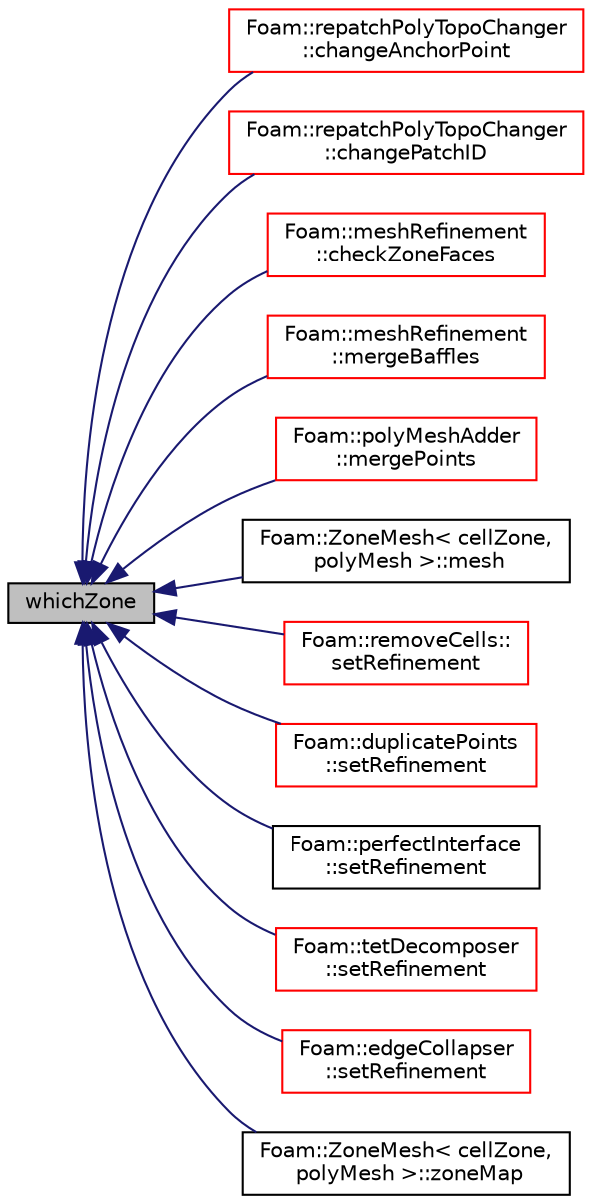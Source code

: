 digraph "whichZone"
{
  bgcolor="transparent";
  edge [fontname="Helvetica",fontsize="10",labelfontname="Helvetica",labelfontsize="10"];
  node [fontname="Helvetica",fontsize="10",shape=record];
  rankdir="LR";
  Node14 [label="whichZone",height=0.2,width=0.4,color="black", fillcolor="grey75", style="filled", fontcolor="black"];
  Node14 -> Node15 [dir="back",color="midnightblue",fontsize="10",style="solid",fontname="Helvetica"];
  Node15 [label="Foam::repatchPolyTopoChanger\l::changeAnchorPoint",height=0.2,width=0.4,color="red",URL="$a22501.html#a085eccc1946391439db822d350f1702e",tooltip="Change anchor point (zero&#39;th point of face) for a boundary face. "];
  Node14 -> Node17 [dir="back",color="midnightblue",fontsize="10",style="solid",fontname="Helvetica"];
  Node17 [label="Foam::repatchPolyTopoChanger\l::changePatchID",height=0.2,width=0.4,color="red",URL="$a22501.html#a0e422d65d38d06483bef5c596b607eb2",tooltip="Change patch ID for a boundary face. Note: patchID should be in new. "];
  Node14 -> Node25 [dir="back",color="midnightblue",fontsize="10",style="solid",fontname="Helvetica"];
  Node25 [label="Foam::meshRefinement\l::checkZoneFaces",height=0.2,width=0.4,color="red",URL="$a25857.html#a69edd794f65d8ec7521564ae653ccbac",tooltip="Debug helper: check faceZones are not on processor patches. "];
  Node14 -> Node27 [dir="back",color="midnightblue",fontsize="10",style="solid",fontname="Helvetica"];
  Node27 [label="Foam::meshRefinement\l::mergeBaffles",height=0.2,width=0.4,color="red",URL="$a25857.html#aa959f1ef1377d3a4eaac5ff099280e50",tooltip="Merge baffles. Gets pairs of faces. "];
  Node14 -> Node30 [dir="back",color="midnightblue",fontsize="10",style="solid",fontname="Helvetica"];
  Node30 [label="Foam::polyMeshAdder\l::mergePoints",height=0.2,width=0.4,color="red",URL="$a22353.html#a4a56041144898b62dd90a030e2143d1a",tooltip="Helper: Merge points. "];
  Node14 -> Node40 [dir="back",color="midnightblue",fontsize="10",style="solid",fontname="Helvetica"];
  Node40 [label="Foam::ZoneMesh\< cellZone,\l polyMesh \>::mesh",height=0.2,width=0.4,color="black",URL="$a28677.html#ac41d1bc48208a47ffceb25d417eea442",tooltip="Return the mesh reference. "];
  Node14 -> Node41 [dir="back",color="midnightblue",fontsize="10",style="solid",fontname="Helvetica"];
  Node41 [label="Foam::removeCells::\lsetRefinement",height=0.2,width=0.4,color="red",URL="$a22461.html#a1fa7db25391bd44913e7d03a77e2c45b",tooltip="Play commands into polyTopoChange to remove cells. "];
  Node14 -> Node52 [dir="back",color="midnightblue",fontsize="10",style="solid",fontname="Helvetica"];
  Node52 [label="Foam::duplicatePoints\l::setRefinement",height=0.2,width=0.4,color="red",URL="$a22397.html#a159a54964aa4001ff24e9fb05834750a",tooltip="Play commands into polyTopoChange to duplicate points. Gets. "];
  Node14 -> Node56 [dir="back",color="midnightblue",fontsize="10",style="solid",fontname="Helvetica"];
  Node56 [label="Foam::perfectInterface\l::setRefinement",height=0.2,width=0.4,color="black",URL="$a22333.html#a7253b581bef08b26159ea0e738a8883a",tooltip="Insert the layer addition/removal instructions. "];
  Node14 -> Node57 [dir="back",color="midnightblue",fontsize="10",style="solid",fontname="Helvetica"];
  Node57 [label="Foam::tetDecomposer\l::setRefinement",height=0.2,width=0.4,color="red",URL="$a22489.html#aeb1123afb6f39d7eb332698e53fc5610",tooltip="Insert all changes into meshMod to convert the polyMesh into. "];
  Node14 -> Node60 [dir="back",color="midnightblue",fontsize="10",style="solid",fontname="Helvetica"];
  Node60 [label="Foam::edgeCollapser\l::setRefinement",height=0.2,width=0.4,color="red",URL="$a22401.html#a788f5a11a20efd0f4a6a8ab78be4efeb",tooltip="Play commands into polyTopoChange to create mesh. "];
  Node14 -> Node62 [dir="back",color="midnightblue",fontsize="10",style="solid",fontname="Helvetica"];
  Node62 [label="Foam::ZoneMesh\< cellZone,\l polyMesh \>::zoneMap",height=0.2,width=0.4,color="black",URL="$a28677.html#a9928615331e7142d2c536ea8ff44e477",tooltip="Map of zones containing zone index for all zoned elements. "];
}
